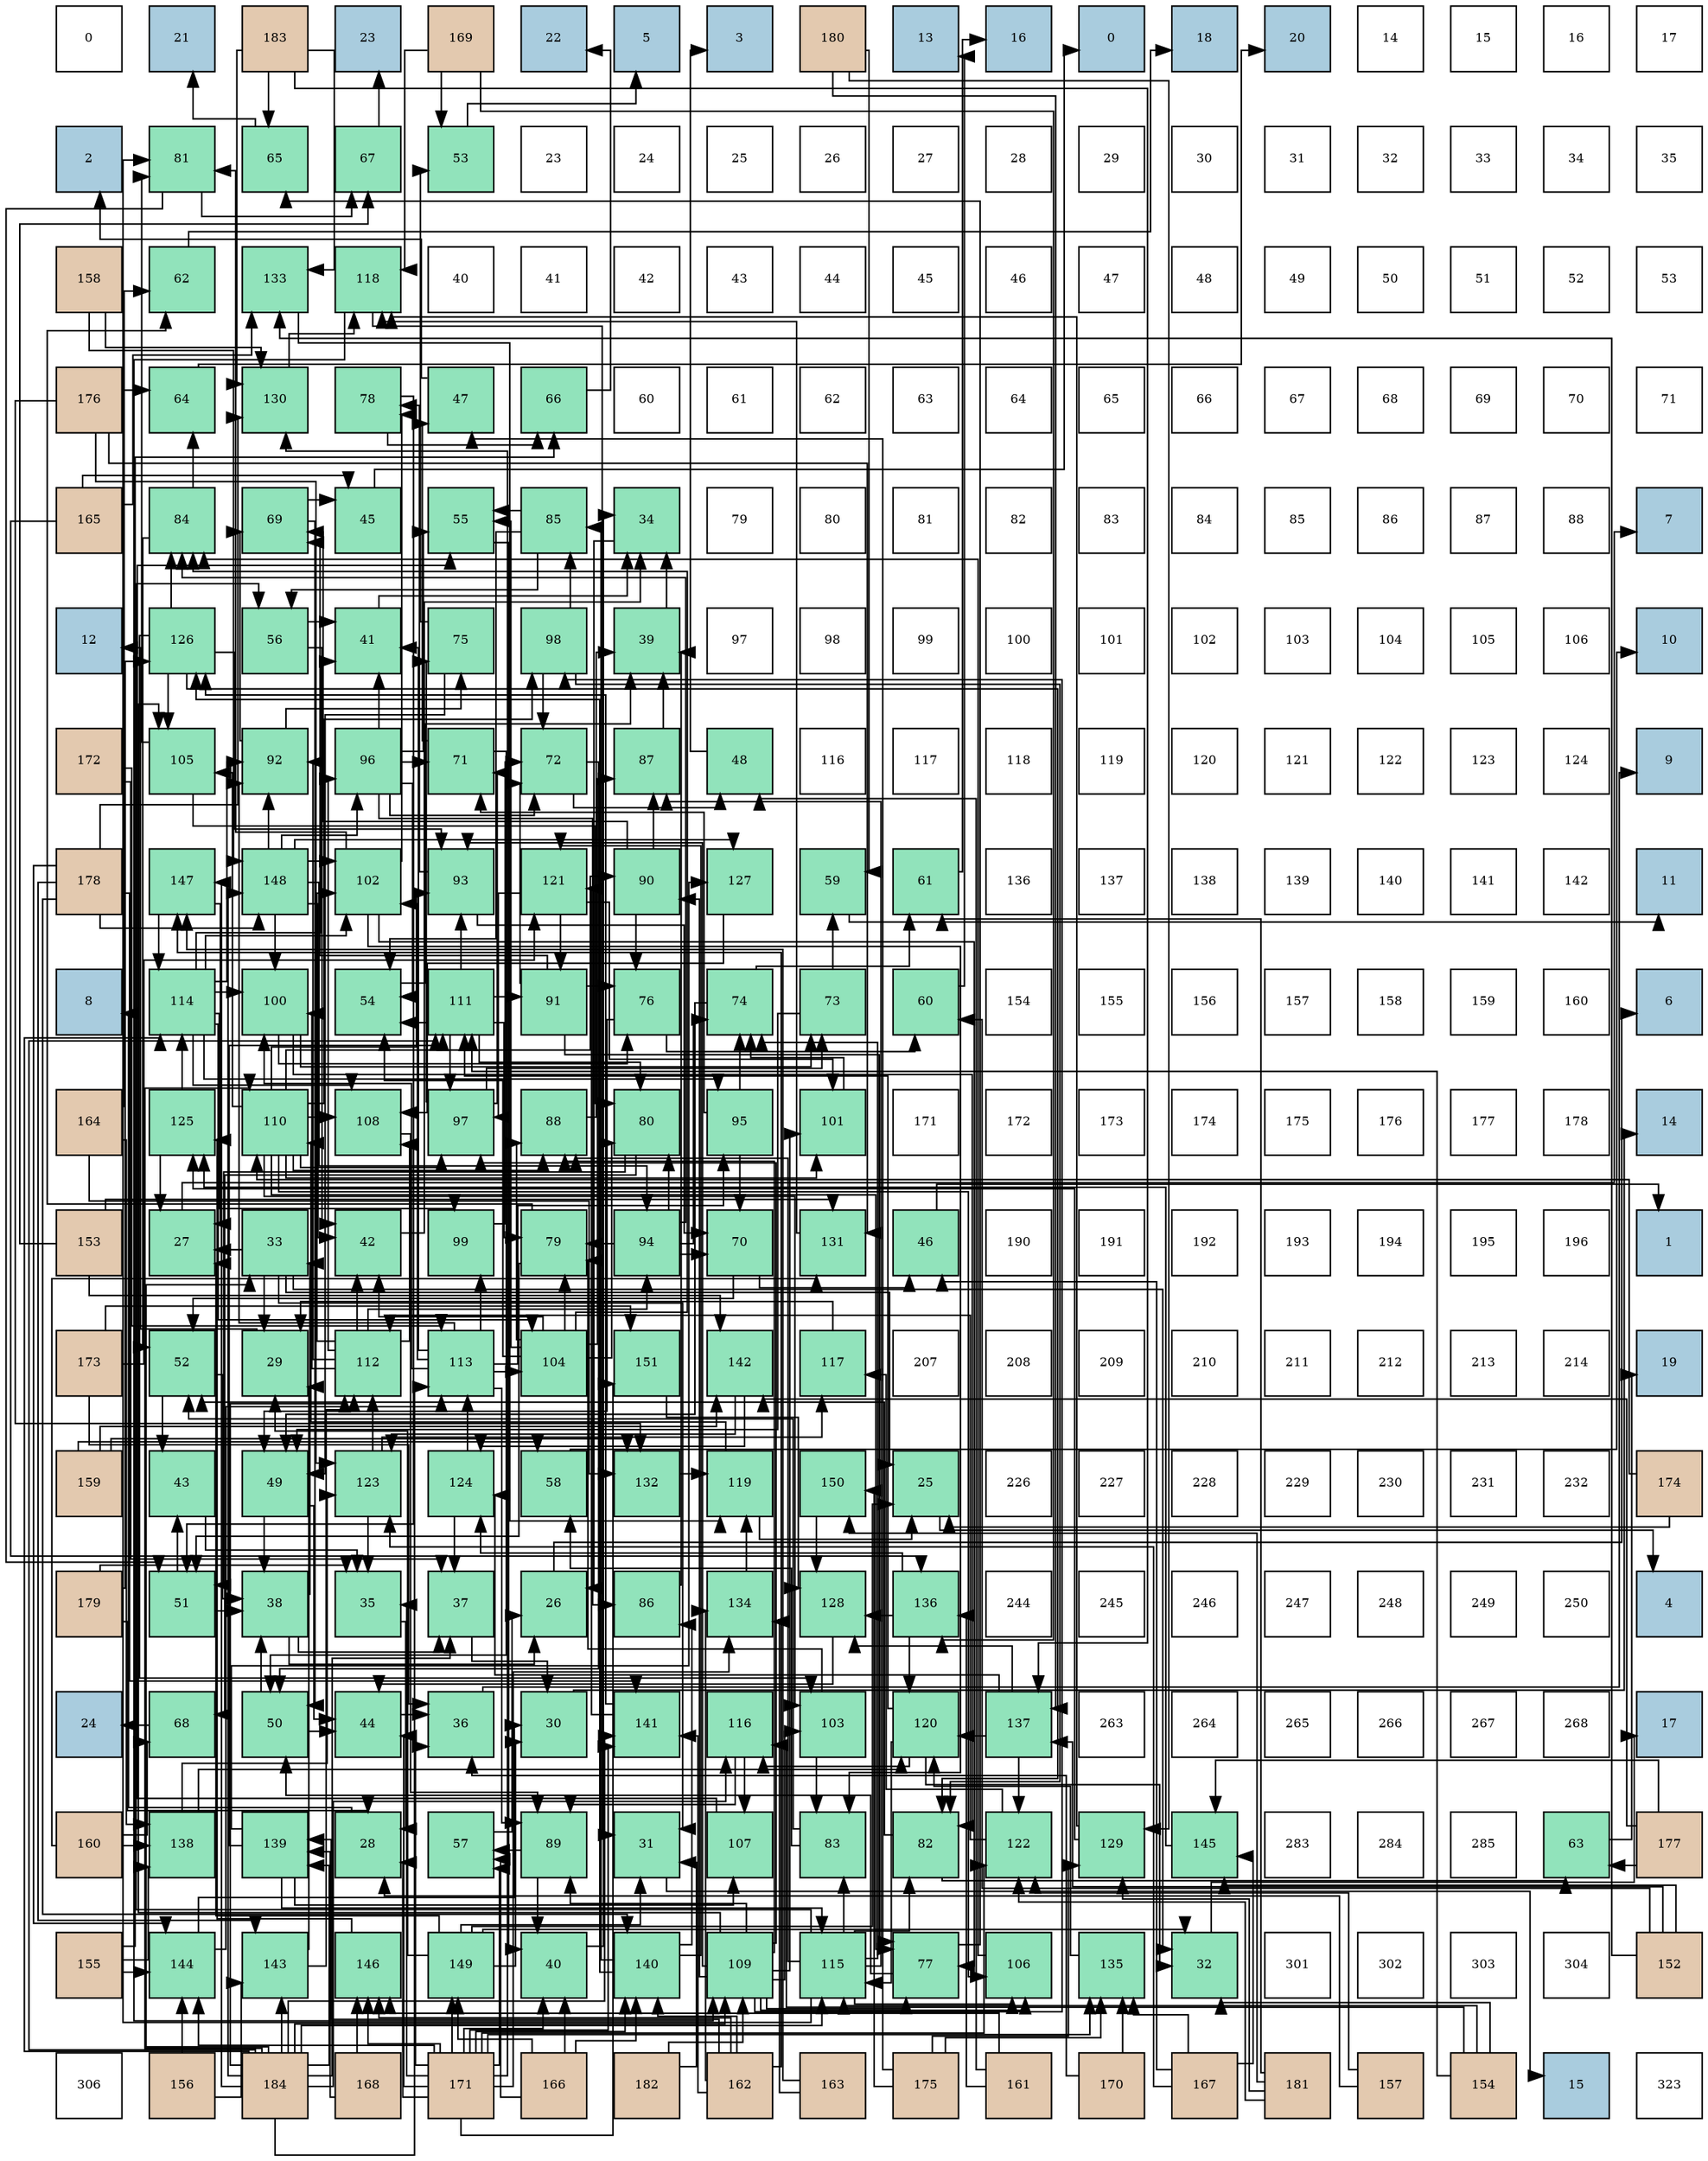 digraph layout{
 rankdir=TB;
 splines=ortho;
 node [style=filled shape=square fixedsize=true width=0.6];
0[label="0", fontsize=8, fillcolor="#ffffff"];
1[label="21", fontsize=8, fillcolor="#a9ccde"];
2[label="183", fontsize=8, fillcolor="#e3c9af"];
3[label="23", fontsize=8, fillcolor="#a9ccde"];
4[label="169", fontsize=8, fillcolor="#e3c9af"];
5[label="22", fontsize=8, fillcolor="#a9ccde"];
6[label="5", fontsize=8, fillcolor="#a9ccde"];
7[label="3", fontsize=8, fillcolor="#a9ccde"];
8[label="180", fontsize=8, fillcolor="#e3c9af"];
9[label="13", fontsize=8, fillcolor="#a9ccde"];
10[label="16", fontsize=8, fillcolor="#a9ccde"];
11[label="0", fontsize=8, fillcolor="#a9ccde"];
12[label="18", fontsize=8, fillcolor="#a9ccde"];
13[label="20", fontsize=8, fillcolor="#a9ccde"];
14[label="14", fontsize=8, fillcolor="#ffffff"];
15[label="15", fontsize=8, fillcolor="#ffffff"];
16[label="16", fontsize=8, fillcolor="#ffffff"];
17[label="17", fontsize=8, fillcolor="#ffffff"];
18[label="2", fontsize=8, fillcolor="#a9ccde"];
19[label="81", fontsize=8, fillcolor="#91e3bb"];
20[label="65", fontsize=8, fillcolor="#91e3bb"];
21[label="67", fontsize=8, fillcolor="#91e3bb"];
22[label="53", fontsize=8, fillcolor="#91e3bb"];
23[label="23", fontsize=8, fillcolor="#ffffff"];
24[label="24", fontsize=8, fillcolor="#ffffff"];
25[label="25", fontsize=8, fillcolor="#ffffff"];
26[label="26", fontsize=8, fillcolor="#ffffff"];
27[label="27", fontsize=8, fillcolor="#ffffff"];
28[label="28", fontsize=8, fillcolor="#ffffff"];
29[label="29", fontsize=8, fillcolor="#ffffff"];
30[label="30", fontsize=8, fillcolor="#ffffff"];
31[label="31", fontsize=8, fillcolor="#ffffff"];
32[label="32", fontsize=8, fillcolor="#ffffff"];
33[label="33", fontsize=8, fillcolor="#ffffff"];
34[label="34", fontsize=8, fillcolor="#ffffff"];
35[label="35", fontsize=8, fillcolor="#ffffff"];
36[label="158", fontsize=8, fillcolor="#e3c9af"];
37[label="62", fontsize=8, fillcolor="#91e3bb"];
38[label="133", fontsize=8, fillcolor="#91e3bb"];
39[label="118", fontsize=8, fillcolor="#91e3bb"];
40[label="40", fontsize=8, fillcolor="#ffffff"];
41[label="41", fontsize=8, fillcolor="#ffffff"];
42[label="42", fontsize=8, fillcolor="#ffffff"];
43[label="43", fontsize=8, fillcolor="#ffffff"];
44[label="44", fontsize=8, fillcolor="#ffffff"];
45[label="45", fontsize=8, fillcolor="#ffffff"];
46[label="46", fontsize=8, fillcolor="#ffffff"];
47[label="47", fontsize=8, fillcolor="#ffffff"];
48[label="48", fontsize=8, fillcolor="#ffffff"];
49[label="49", fontsize=8, fillcolor="#ffffff"];
50[label="50", fontsize=8, fillcolor="#ffffff"];
51[label="51", fontsize=8, fillcolor="#ffffff"];
52[label="52", fontsize=8, fillcolor="#ffffff"];
53[label="53", fontsize=8, fillcolor="#ffffff"];
54[label="176", fontsize=8, fillcolor="#e3c9af"];
55[label="64", fontsize=8, fillcolor="#91e3bb"];
56[label="130", fontsize=8, fillcolor="#91e3bb"];
57[label="78", fontsize=8, fillcolor="#91e3bb"];
58[label="47", fontsize=8, fillcolor="#91e3bb"];
59[label="66", fontsize=8, fillcolor="#91e3bb"];
60[label="60", fontsize=8, fillcolor="#ffffff"];
61[label="61", fontsize=8, fillcolor="#ffffff"];
62[label="62", fontsize=8, fillcolor="#ffffff"];
63[label="63", fontsize=8, fillcolor="#ffffff"];
64[label="64", fontsize=8, fillcolor="#ffffff"];
65[label="65", fontsize=8, fillcolor="#ffffff"];
66[label="66", fontsize=8, fillcolor="#ffffff"];
67[label="67", fontsize=8, fillcolor="#ffffff"];
68[label="68", fontsize=8, fillcolor="#ffffff"];
69[label="69", fontsize=8, fillcolor="#ffffff"];
70[label="70", fontsize=8, fillcolor="#ffffff"];
71[label="71", fontsize=8, fillcolor="#ffffff"];
72[label="165", fontsize=8, fillcolor="#e3c9af"];
73[label="84", fontsize=8, fillcolor="#91e3bb"];
74[label="69", fontsize=8, fillcolor="#91e3bb"];
75[label="45", fontsize=8, fillcolor="#91e3bb"];
76[label="55", fontsize=8, fillcolor="#91e3bb"];
77[label="85", fontsize=8, fillcolor="#91e3bb"];
78[label="34", fontsize=8, fillcolor="#91e3bb"];
79[label="79", fontsize=8, fillcolor="#ffffff"];
80[label="80", fontsize=8, fillcolor="#ffffff"];
81[label="81", fontsize=8, fillcolor="#ffffff"];
82[label="82", fontsize=8, fillcolor="#ffffff"];
83[label="83", fontsize=8, fillcolor="#ffffff"];
84[label="84", fontsize=8, fillcolor="#ffffff"];
85[label="85", fontsize=8, fillcolor="#ffffff"];
86[label="86", fontsize=8, fillcolor="#ffffff"];
87[label="87", fontsize=8, fillcolor="#ffffff"];
88[label="88", fontsize=8, fillcolor="#ffffff"];
89[label="7", fontsize=8, fillcolor="#a9ccde"];
90[label="12", fontsize=8, fillcolor="#a9ccde"];
91[label="126", fontsize=8, fillcolor="#91e3bb"];
92[label="56", fontsize=8, fillcolor="#91e3bb"];
93[label="41", fontsize=8, fillcolor="#91e3bb"];
94[label="75", fontsize=8, fillcolor="#91e3bb"];
95[label="98", fontsize=8, fillcolor="#91e3bb"];
96[label="39", fontsize=8, fillcolor="#91e3bb"];
97[label="97", fontsize=8, fillcolor="#ffffff"];
98[label="98", fontsize=8, fillcolor="#ffffff"];
99[label="99", fontsize=8, fillcolor="#ffffff"];
100[label="100", fontsize=8, fillcolor="#ffffff"];
101[label="101", fontsize=8, fillcolor="#ffffff"];
102[label="102", fontsize=8, fillcolor="#ffffff"];
103[label="103", fontsize=8, fillcolor="#ffffff"];
104[label="104", fontsize=8, fillcolor="#ffffff"];
105[label="105", fontsize=8, fillcolor="#ffffff"];
106[label="106", fontsize=8, fillcolor="#ffffff"];
107[label="10", fontsize=8, fillcolor="#a9ccde"];
108[label="172", fontsize=8, fillcolor="#e3c9af"];
109[label="105", fontsize=8, fillcolor="#91e3bb"];
110[label="92", fontsize=8, fillcolor="#91e3bb"];
111[label="96", fontsize=8, fillcolor="#91e3bb"];
112[label="71", fontsize=8, fillcolor="#91e3bb"];
113[label="72", fontsize=8, fillcolor="#91e3bb"];
114[label="87", fontsize=8, fillcolor="#91e3bb"];
115[label="48", fontsize=8, fillcolor="#91e3bb"];
116[label="116", fontsize=8, fillcolor="#ffffff"];
117[label="117", fontsize=8, fillcolor="#ffffff"];
118[label="118", fontsize=8, fillcolor="#ffffff"];
119[label="119", fontsize=8, fillcolor="#ffffff"];
120[label="120", fontsize=8, fillcolor="#ffffff"];
121[label="121", fontsize=8, fillcolor="#ffffff"];
122[label="122", fontsize=8, fillcolor="#ffffff"];
123[label="123", fontsize=8, fillcolor="#ffffff"];
124[label="124", fontsize=8, fillcolor="#ffffff"];
125[label="9", fontsize=8, fillcolor="#a9ccde"];
126[label="178", fontsize=8, fillcolor="#e3c9af"];
127[label="147", fontsize=8, fillcolor="#91e3bb"];
128[label="148", fontsize=8, fillcolor="#91e3bb"];
129[label="102", fontsize=8, fillcolor="#91e3bb"];
130[label="93", fontsize=8, fillcolor="#91e3bb"];
131[label="121", fontsize=8, fillcolor="#91e3bb"];
132[label="90", fontsize=8, fillcolor="#91e3bb"];
133[label="127", fontsize=8, fillcolor="#91e3bb"];
134[label="59", fontsize=8, fillcolor="#91e3bb"];
135[label="61", fontsize=8, fillcolor="#91e3bb"];
136[label="136", fontsize=8, fillcolor="#ffffff"];
137[label="137", fontsize=8, fillcolor="#ffffff"];
138[label="138", fontsize=8, fillcolor="#ffffff"];
139[label="139", fontsize=8, fillcolor="#ffffff"];
140[label="140", fontsize=8, fillcolor="#ffffff"];
141[label="141", fontsize=8, fillcolor="#ffffff"];
142[label="142", fontsize=8, fillcolor="#ffffff"];
143[label="11", fontsize=8, fillcolor="#a9ccde"];
144[label="8", fontsize=8, fillcolor="#a9ccde"];
145[label="114", fontsize=8, fillcolor="#91e3bb"];
146[label="100", fontsize=8, fillcolor="#91e3bb"];
147[label="54", fontsize=8, fillcolor="#91e3bb"];
148[label="111", fontsize=8, fillcolor="#91e3bb"];
149[label="91", fontsize=8, fillcolor="#91e3bb"];
150[label="76", fontsize=8, fillcolor="#91e3bb"];
151[label="74", fontsize=8, fillcolor="#91e3bb"];
152[label="73", fontsize=8, fillcolor="#91e3bb"];
153[label="60", fontsize=8, fillcolor="#91e3bb"];
154[label="154", fontsize=8, fillcolor="#ffffff"];
155[label="155", fontsize=8, fillcolor="#ffffff"];
156[label="156", fontsize=8, fillcolor="#ffffff"];
157[label="157", fontsize=8, fillcolor="#ffffff"];
158[label="158", fontsize=8, fillcolor="#ffffff"];
159[label="159", fontsize=8, fillcolor="#ffffff"];
160[label="160", fontsize=8, fillcolor="#ffffff"];
161[label="6", fontsize=8, fillcolor="#a9ccde"];
162[label="164", fontsize=8, fillcolor="#e3c9af"];
163[label="125", fontsize=8, fillcolor="#91e3bb"];
164[label="110", fontsize=8, fillcolor="#91e3bb"];
165[label="108", fontsize=8, fillcolor="#91e3bb"];
166[label="97", fontsize=8, fillcolor="#91e3bb"];
167[label="88", fontsize=8, fillcolor="#91e3bb"];
168[label="80", fontsize=8, fillcolor="#91e3bb"];
169[label="95", fontsize=8, fillcolor="#91e3bb"];
170[label="101", fontsize=8, fillcolor="#91e3bb"];
171[label="171", fontsize=8, fillcolor="#ffffff"];
172[label="172", fontsize=8, fillcolor="#ffffff"];
173[label="173", fontsize=8, fillcolor="#ffffff"];
174[label="174", fontsize=8, fillcolor="#ffffff"];
175[label="175", fontsize=8, fillcolor="#ffffff"];
176[label="176", fontsize=8, fillcolor="#ffffff"];
177[label="177", fontsize=8, fillcolor="#ffffff"];
178[label="178", fontsize=8, fillcolor="#ffffff"];
179[label="14", fontsize=8, fillcolor="#a9ccde"];
180[label="153", fontsize=8, fillcolor="#e3c9af"];
181[label="27", fontsize=8, fillcolor="#91e3bb"];
182[label="33", fontsize=8, fillcolor="#91e3bb"];
183[label="42", fontsize=8, fillcolor="#91e3bb"];
184[label="99", fontsize=8, fillcolor="#91e3bb"];
185[label="79", fontsize=8, fillcolor="#91e3bb"];
186[label="94", fontsize=8, fillcolor="#91e3bb"];
187[label="70", fontsize=8, fillcolor="#91e3bb"];
188[label="131", fontsize=8, fillcolor="#91e3bb"];
189[label="46", fontsize=8, fillcolor="#91e3bb"];
190[label="190", fontsize=8, fillcolor="#ffffff"];
191[label="191", fontsize=8, fillcolor="#ffffff"];
192[label="192", fontsize=8, fillcolor="#ffffff"];
193[label="193", fontsize=8, fillcolor="#ffffff"];
194[label="194", fontsize=8, fillcolor="#ffffff"];
195[label="195", fontsize=8, fillcolor="#ffffff"];
196[label="196", fontsize=8, fillcolor="#ffffff"];
197[label="1", fontsize=8, fillcolor="#a9ccde"];
198[label="173", fontsize=8, fillcolor="#e3c9af"];
199[label="52", fontsize=8, fillcolor="#91e3bb"];
200[label="29", fontsize=8, fillcolor="#91e3bb"];
201[label="112", fontsize=8, fillcolor="#91e3bb"];
202[label="113", fontsize=8, fillcolor="#91e3bb"];
203[label="104", fontsize=8, fillcolor="#91e3bb"];
204[label="151", fontsize=8, fillcolor="#91e3bb"];
205[label="142", fontsize=8, fillcolor="#91e3bb"];
206[label="117", fontsize=8, fillcolor="#91e3bb"];
207[label="207", fontsize=8, fillcolor="#ffffff"];
208[label="208", fontsize=8, fillcolor="#ffffff"];
209[label="209", fontsize=8, fillcolor="#ffffff"];
210[label="210", fontsize=8, fillcolor="#ffffff"];
211[label="211", fontsize=8, fillcolor="#ffffff"];
212[label="212", fontsize=8, fillcolor="#ffffff"];
213[label="213", fontsize=8, fillcolor="#ffffff"];
214[label="214", fontsize=8, fillcolor="#ffffff"];
215[label="19", fontsize=8, fillcolor="#a9ccde"];
216[label="159", fontsize=8, fillcolor="#e3c9af"];
217[label="43", fontsize=8, fillcolor="#91e3bb"];
218[label="49", fontsize=8, fillcolor="#91e3bb"];
219[label="123", fontsize=8, fillcolor="#91e3bb"];
220[label="124", fontsize=8, fillcolor="#91e3bb"];
221[label="58", fontsize=8, fillcolor="#91e3bb"];
222[label="132", fontsize=8, fillcolor="#91e3bb"];
223[label="119", fontsize=8, fillcolor="#91e3bb"];
224[label="150", fontsize=8, fillcolor="#91e3bb"];
225[label="25", fontsize=8, fillcolor="#91e3bb"];
226[label="226", fontsize=8, fillcolor="#ffffff"];
227[label="227", fontsize=8, fillcolor="#ffffff"];
228[label="228", fontsize=8, fillcolor="#ffffff"];
229[label="229", fontsize=8, fillcolor="#ffffff"];
230[label="230", fontsize=8, fillcolor="#ffffff"];
231[label="231", fontsize=8, fillcolor="#ffffff"];
232[label="232", fontsize=8, fillcolor="#ffffff"];
233[label="174", fontsize=8, fillcolor="#e3c9af"];
234[label="179", fontsize=8, fillcolor="#e3c9af"];
235[label="51", fontsize=8, fillcolor="#91e3bb"];
236[label="38", fontsize=8, fillcolor="#91e3bb"];
237[label="35", fontsize=8, fillcolor="#91e3bb"];
238[label="37", fontsize=8, fillcolor="#91e3bb"];
239[label="26", fontsize=8, fillcolor="#91e3bb"];
240[label="86", fontsize=8, fillcolor="#91e3bb"];
241[label="134", fontsize=8, fillcolor="#91e3bb"];
242[label="128", fontsize=8, fillcolor="#91e3bb"];
243[label="136", fontsize=8, fillcolor="#91e3bb"];
244[label="244", fontsize=8, fillcolor="#ffffff"];
245[label="245", fontsize=8, fillcolor="#ffffff"];
246[label="246", fontsize=8, fillcolor="#ffffff"];
247[label="247", fontsize=8, fillcolor="#ffffff"];
248[label="248", fontsize=8, fillcolor="#ffffff"];
249[label="249", fontsize=8, fillcolor="#ffffff"];
250[label="250", fontsize=8, fillcolor="#ffffff"];
251[label="4", fontsize=8, fillcolor="#a9ccde"];
252[label="24", fontsize=8, fillcolor="#a9ccde"];
253[label="68", fontsize=8, fillcolor="#91e3bb"];
254[label="50", fontsize=8, fillcolor="#91e3bb"];
255[label="44", fontsize=8, fillcolor="#91e3bb"];
256[label="36", fontsize=8, fillcolor="#91e3bb"];
257[label="30", fontsize=8, fillcolor="#91e3bb"];
258[label="141", fontsize=8, fillcolor="#91e3bb"];
259[label="116", fontsize=8, fillcolor="#91e3bb"];
260[label="103", fontsize=8, fillcolor="#91e3bb"];
261[label="120", fontsize=8, fillcolor="#91e3bb"];
262[label="137", fontsize=8, fillcolor="#91e3bb"];
263[label="263", fontsize=8, fillcolor="#ffffff"];
264[label="264", fontsize=8, fillcolor="#ffffff"];
265[label="265", fontsize=8, fillcolor="#ffffff"];
266[label="266", fontsize=8, fillcolor="#ffffff"];
267[label="267", fontsize=8, fillcolor="#ffffff"];
268[label="268", fontsize=8, fillcolor="#ffffff"];
269[label="17", fontsize=8, fillcolor="#a9ccde"];
270[label="160", fontsize=8, fillcolor="#e3c9af"];
271[label="138", fontsize=8, fillcolor="#91e3bb"];
272[label="139", fontsize=8, fillcolor="#91e3bb"];
273[label="28", fontsize=8, fillcolor="#91e3bb"];
274[label="57", fontsize=8, fillcolor="#91e3bb"];
275[label="89", fontsize=8, fillcolor="#91e3bb"];
276[label="31", fontsize=8, fillcolor="#91e3bb"];
277[label="107", fontsize=8, fillcolor="#91e3bb"];
278[label="83", fontsize=8, fillcolor="#91e3bb"];
279[label="82", fontsize=8, fillcolor="#91e3bb"];
280[label="122", fontsize=8, fillcolor="#91e3bb"];
281[label="129", fontsize=8, fillcolor="#91e3bb"];
282[label="145", fontsize=8, fillcolor="#91e3bb"];
283[label="283", fontsize=8, fillcolor="#ffffff"];
284[label="284", fontsize=8, fillcolor="#ffffff"];
285[label="285", fontsize=8, fillcolor="#ffffff"];
286[label="63", fontsize=8, fillcolor="#91e3bb"];
287[label="177", fontsize=8, fillcolor="#e3c9af"];
288[label="155", fontsize=8, fillcolor="#e3c9af"];
289[label="144", fontsize=8, fillcolor="#91e3bb"];
290[label="143", fontsize=8, fillcolor="#91e3bb"];
291[label="146", fontsize=8, fillcolor="#91e3bb"];
292[label="149", fontsize=8, fillcolor="#91e3bb"];
293[label="40", fontsize=8, fillcolor="#91e3bb"];
294[label="140", fontsize=8, fillcolor="#91e3bb"];
295[label="109", fontsize=8, fillcolor="#91e3bb"];
296[label="115", fontsize=8, fillcolor="#91e3bb"];
297[label="77", fontsize=8, fillcolor="#91e3bb"];
298[label="106", fontsize=8, fillcolor="#91e3bb"];
299[label="135", fontsize=8, fillcolor="#91e3bb"];
300[label="32", fontsize=8, fillcolor="#91e3bb"];
301[label="301", fontsize=8, fillcolor="#ffffff"];
302[label="302", fontsize=8, fillcolor="#ffffff"];
303[label="303", fontsize=8, fillcolor="#ffffff"];
304[label="304", fontsize=8, fillcolor="#ffffff"];
305[label="152", fontsize=8, fillcolor="#e3c9af"];
306[label="306", fontsize=8, fillcolor="#ffffff"];
307[label="156", fontsize=8, fillcolor="#e3c9af"];
308[label="184", fontsize=8, fillcolor="#e3c9af"];
309[label="168", fontsize=8, fillcolor="#e3c9af"];
310[label="171", fontsize=8, fillcolor="#e3c9af"];
311[label="166", fontsize=8, fillcolor="#e3c9af"];
312[label="182", fontsize=8, fillcolor="#e3c9af"];
313[label="162", fontsize=8, fillcolor="#e3c9af"];
314[label="163", fontsize=8, fillcolor="#e3c9af"];
315[label="175", fontsize=8, fillcolor="#e3c9af"];
316[label="161", fontsize=8, fillcolor="#e3c9af"];
317[label="170", fontsize=8, fillcolor="#e3c9af"];
318[label="167", fontsize=8, fillcolor="#e3c9af"];
319[label="181", fontsize=8, fillcolor="#e3c9af"];
320[label="157", fontsize=8, fillcolor="#e3c9af"];
321[label="154", fontsize=8, fillcolor="#e3c9af"];
322[label="15", fontsize=8, fillcolor="#a9ccde"];
323[label="323", fontsize=8, fillcolor="#ffffff"];
edge [constraint=false, style=vis];225 -> 251;
239 -> 161;
181 -> 89;
273 -> 144;
200 -> 90;
257 -> 179;
276 -> 322;
300 -> 269;
182 -> 225;
182 -> 181;
182 -> 200;
182 -> 276;
182 -> 300;
78 -> 239;
237 -> 273;
256 -> 125;
238 -> 257;
236 -> 239;
236 -> 182;
236 -> 238;
96 -> 78;
293 -> 78;
93 -> 78;
183 -> 78;
217 -> 237;
255 -> 256;
75 -> 11;
189 -> 197;
58 -> 18;
115 -> 7;
218 -> 236;
218 -> 255;
254 -> 236;
254 -> 255;
235 -> 236;
235 -> 217;
199 -> 236;
199 -> 217;
22 -> 6;
147 -> 96;
76 -> 293;
92 -> 93;
92 -> 183;
274 -> 239;
221 -> 107;
134 -> 143;
153 -> 9;
135 -> 10;
37 -> 12;
286 -> 215;
55 -> 13;
20 -> 1;
59 -> 5;
21 -> 3;
253 -> 252;
74 -> 75;
74 -> 254;
187 -> 189;
187 -> 199;
112 -> 58;
112 -> 254;
113 -> 115;
113 -> 254;
152 -> 218;
152 -> 134;
151 -> 218;
151 -> 135;
94 -> 218;
94 -> 22;
150 -> 218;
150 -> 153;
297 -> 254;
297 -> 20;
57 -> 235;
57 -> 59;
185 -> 235;
185 -> 37;
168 -> 235;
168 -> 253;
19 -> 235;
19 -> 21;
279 -> 199;
279 -> 286;
278 -> 199;
278 -> 221;
73 -> 199;
73 -> 55;
77 -> 147;
77 -> 76;
77 -> 92;
240 -> 96;
114 -> 96;
167 -> 96;
275 -> 293;
275 -> 274;
132 -> 74;
132 -> 150;
132 -> 114;
149 -> 74;
149 -> 113;
149 -> 150;
149 -> 297;
110 -> 74;
110 -> 94;
130 -> 187;
130 -> 57;
186 -> 187;
186 -> 151;
186 -> 185;
186 -> 168;
186 -> 73;
169 -> 187;
169 -> 112;
169 -> 151;
111 -> 93;
111 -> 147;
111 -> 76;
111 -> 112;
111 -> 113;
111 -> 240;
166 -> 112;
166 -> 152;
166 -> 94;
95 -> 113;
95 -> 279;
95 -> 77;
184 -> 113;
146 -> 152;
146 -> 150;
146 -> 279;
170 -> 151;
129 -> 297;
129 -> 57;
129 -> 19;
129 -> 278;
260 -> 185;
260 -> 278;
203 -> 183;
203 -> 147;
203 -> 76;
203 -> 185;
203 -> 168;
203 -> 73;
203 -> 114;
203 -> 167;
109 -> 168;
109 -> 19;
298 -> 73;
277 -> 76;
165 -> 275;
295 -> 297;
295 -> 167;
295 -> 275;
295 -> 132;
295 -> 130;
295 -> 166;
295 -> 95;
295 -> 170;
295 -> 260;
295 -> 109;
295 -> 298;
164 -> 297;
164 -> 167;
164 -> 132;
164 -> 130;
164 -> 166;
164 -> 95;
164 -> 170;
164 -> 260;
164 -> 109;
164 -> 298;
164 -> 165;
148 -> 147;
148 -> 185;
148 -> 168;
148 -> 149;
148 -> 130;
148 -> 166;
201 -> 183;
201 -> 110;
201 -> 186;
201 -> 111;
201 -> 146;
201 -> 129;
201 -> 165;
202 -> 93;
202 -> 275;
202 -> 110;
202 -> 169;
202 -> 184;
202 -> 146;
202 -> 129;
202 -> 203;
145 -> 93;
145 -> 110;
145 -> 169;
145 -> 184;
145 -> 146;
145 -> 129;
145 -> 203;
145 -> 165;
296 -> 92;
296 -> 151;
296 -> 19;
296 -> 279;
296 -> 278;
296 -> 114;
296 -> 167;
296 -> 298;
259 -> 275;
259 -> 277;
206 -> 200;
39 -> 276;
39 -> 295;
223 -> 225;
223 -> 164;
261 -> 300;
261 -> 148;
261 -> 296;
261 -> 259;
131 -> 149;
131 -> 166;
131 -> 170;
280 -> 201;
280 -> 206;
219 -> 237;
219 -> 201;
219 -> 206;
220 -> 238;
220 -> 202;
163 -> 181;
163 -> 145;
91 -> 279;
91 -> 73;
91 -> 130;
91 -> 260;
91 -> 109;
133 -> 165;
242 -> 255;
281 -> 39;
281 -> 163;
56 -> 39;
188 -> 39;
222 -> 223;
38 -> 223;
241 -> 223;
299 -> 261;
243 -> 261;
243 -> 220;
243 -> 242;
262 -> 261;
262 -> 280;
262 -> 220;
262 -> 242;
271 -> 261;
271 -> 219;
272 -> 277;
272 -> 148;
272 -> 296;
272 -> 133;
294 -> 77;
294 -> 240;
294 -> 131;
294 -> 91;
258 -> 131;
258 -> 91;
205 -> 219;
205 -> 220;
290 -> 200;
290 -> 201;
289 -> 257;
289 -> 202;
282 -> 163;
291 -> 163;
127 -> 181;
127 -> 145;
128 -> 183;
128 -> 110;
128 -> 186;
128 -> 111;
128 -> 146;
128 -> 129;
128 -> 133;
292 -> 225;
292 -> 181;
292 -> 200;
292 -> 257;
292 -> 276;
292 -> 300;
224 -> 242;
204 -> 242;
305 -> 153;
305 -> 38;
305 -> 262;
305 -> 282;
180 -> 21;
180 -> 188;
180 -> 205;
321 -> 300;
321 -> 148;
321 -> 296;
321 -> 259;
288 -> 59;
288 -> 271;
288 -> 289;
307 -> 290;
307 -> 289;
320 -> 273;
320 -> 280;
36 -> 56;
36 -> 128;
216 -> 221;
216 -> 222;
216 -> 205;
270 -> 253;
270 -> 188;
270 -> 271;
316 -> 115;
316 -> 243;
316 -> 291;
313 -> 241;
313 -> 272;
313 -> 294;
313 -> 258;
313 -> 291;
313 -> 127;
314 -> 241;
314 -> 127;
162 -> 37;
162 -> 222;
162 -> 271;
72 -> 75;
72 -> 38;
72 -> 243;
311 -> 293;
311 -> 274;
311 -> 294;
311 -> 292;
318 -> 189;
318 -> 219;
318 -> 299;
318 -> 282;
309 -> 272;
309 -> 291;
4 -> 22;
4 -> 39;
4 -> 243;
317 -> 256;
317 -> 299;
310 -> 273;
310 -> 237;
310 -> 256;
310 -> 293;
310 -> 255;
310 -> 274;
310 -> 280;
310 -> 56;
310 -> 241;
310 -> 299;
310 -> 294;
310 -> 258;
310 -> 289;
310 -> 291;
310 -> 292;
310 -> 204;
108 -> 238;
108 -> 202;
198 -> 256;
198 -> 131;
198 -> 204;
233 -> 225;
233 -> 164;
315 -> 58;
315 -> 281;
315 -> 299;
315 -> 224;
54 -> 55;
54 -> 219;
54 -> 188;
54 -> 222;
287 -> 286;
287 -> 205;
287 -> 282;
126 -> 56;
126 -> 294;
126 -> 258;
126 -> 290;
126 -> 289;
126 -> 128;
234 -> 273;
234 -> 237;
234 -> 91;
8 -> 134;
8 -> 281;
8 -> 262;
319 -> 135;
319 -> 280;
319 -> 281;
319 -> 224;
312 -> 276;
312 -> 295;
2 -> 20;
2 -> 56;
2 -> 38;
2 -> 262;
308 -> 182;
308 -> 238;
308 -> 295;
308 -> 164;
308 -> 148;
308 -> 201;
308 -> 202;
308 -> 145;
308 -> 296;
308 -> 259;
308 -> 272;
308 -> 258;
308 -> 290;
308 -> 127;
308 -> 128;
edge [constraint=true, style=invis];
0 -> 18 -> 36 -> 54 -> 72 -> 90 -> 108 -> 126 -> 144 -> 162 -> 180 -> 198 -> 216 -> 234 -> 252 -> 270 -> 288 -> 306;
1 -> 19 -> 37 -> 55 -> 73 -> 91 -> 109 -> 127 -> 145 -> 163 -> 181 -> 199 -> 217 -> 235 -> 253 -> 271 -> 289 -> 307;
2 -> 20 -> 38 -> 56 -> 74 -> 92 -> 110 -> 128 -> 146 -> 164 -> 182 -> 200 -> 218 -> 236 -> 254 -> 272 -> 290 -> 308;
3 -> 21 -> 39 -> 57 -> 75 -> 93 -> 111 -> 129 -> 147 -> 165 -> 183 -> 201 -> 219 -> 237 -> 255 -> 273 -> 291 -> 309;
4 -> 22 -> 40 -> 58 -> 76 -> 94 -> 112 -> 130 -> 148 -> 166 -> 184 -> 202 -> 220 -> 238 -> 256 -> 274 -> 292 -> 310;
5 -> 23 -> 41 -> 59 -> 77 -> 95 -> 113 -> 131 -> 149 -> 167 -> 185 -> 203 -> 221 -> 239 -> 257 -> 275 -> 293 -> 311;
6 -> 24 -> 42 -> 60 -> 78 -> 96 -> 114 -> 132 -> 150 -> 168 -> 186 -> 204 -> 222 -> 240 -> 258 -> 276 -> 294 -> 312;
7 -> 25 -> 43 -> 61 -> 79 -> 97 -> 115 -> 133 -> 151 -> 169 -> 187 -> 205 -> 223 -> 241 -> 259 -> 277 -> 295 -> 313;
8 -> 26 -> 44 -> 62 -> 80 -> 98 -> 116 -> 134 -> 152 -> 170 -> 188 -> 206 -> 224 -> 242 -> 260 -> 278 -> 296 -> 314;
9 -> 27 -> 45 -> 63 -> 81 -> 99 -> 117 -> 135 -> 153 -> 171 -> 189 -> 207 -> 225 -> 243 -> 261 -> 279 -> 297 -> 315;
10 -> 28 -> 46 -> 64 -> 82 -> 100 -> 118 -> 136 -> 154 -> 172 -> 190 -> 208 -> 226 -> 244 -> 262 -> 280 -> 298 -> 316;
11 -> 29 -> 47 -> 65 -> 83 -> 101 -> 119 -> 137 -> 155 -> 173 -> 191 -> 209 -> 227 -> 245 -> 263 -> 281 -> 299 -> 317;
12 -> 30 -> 48 -> 66 -> 84 -> 102 -> 120 -> 138 -> 156 -> 174 -> 192 -> 210 -> 228 -> 246 -> 264 -> 282 -> 300 -> 318;
13 -> 31 -> 49 -> 67 -> 85 -> 103 -> 121 -> 139 -> 157 -> 175 -> 193 -> 211 -> 229 -> 247 -> 265 -> 283 -> 301 -> 319;
14 -> 32 -> 50 -> 68 -> 86 -> 104 -> 122 -> 140 -> 158 -> 176 -> 194 -> 212 -> 230 -> 248 -> 266 -> 284 -> 302 -> 320;
15 -> 33 -> 51 -> 69 -> 87 -> 105 -> 123 -> 141 -> 159 -> 177 -> 195 -> 213 -> 231 -> 249 -> 267 -> 285 -> 303 -> 321;
16 -> 34 -> 52 -> 70 -> 88 -> 106 -> 124 -> 142 -> 160 -> 178 -> 196 -> 214 -> 232 -> 250 -> 268 -> 286 -> 304 -> 322;
17 -> 35 -> 53 -> 71 -> 89 -> 107 -> 125 -> 143 -> 161 -> 179 -> 197 -> 215 -> 233 -> 251 -> 269 -> 287 -> 305 -> 323;
rank = same {0 -> 1 -> 2 -> 3 -> 4 -> 5 -> 6 -> 7 -> 8 -> 9 -> 10 -> 11 -> 12 -> 13 -> 14 -> 15 -> 16 -> 17};
rank = same {18 -> 19 -> 20 -> 21 -> 22 -> 23 -> 24 -> 25 -> 26 -> 27 -> 28 -> 29 -> 30 -> 31 -> 32 -> 33 -> 34 -> 35};
rank = same {36 -> 37 -> 38 -> 39 -> 40 -> 41 -> 42 -> 43 -> 44 -> 45 -> 46 -> 47 -> 48 -> 49 -> 50 -> 51 -> 52 -> 53};
rank = same {54 -> 55 -> 56 -> 57 -> 58 -> 59 -> 60 -> 61 -> 62 -> 63 -> 64 -> 65 -> 66 -> 67 -> 68 -> 69 -> 70 -> 71};
rank = same {72 -> 73 -> 74 -> 75 -> 76 -> 77 -> 78 -> 79 -> 80 -> 81 -> 82 -> 83 -> 84 -> 85 -> 86 -> 87 -> 88 -> 89};
rank = same {90 -> 91 -> 92 -> 93 -> 94 -> 95 -> 96 -> 97 -> 98 -> 99 -> 100 -> 101 -> 102 -> 103 -> 104 -> 105 -> 106 -> 107};
rank = same {108 -> 109 -> 110 -> 111 -> 112 -> 113 -> 114 -> 115 -> 116 -> 117 -> 118 -> 119 -> 120 -> 121 -> 122 -> 123 -> 124 -> 125};
rank = same {126 -> 127 -> 128 -> 129 -> 130 -> 131 -> 132 -> 133 -> 134 -> 135 -> 136 -> 137 -> 138 -> 139 -> 140 -> 141 -> 142 -> 143};
rank = same {144 -> 145 -> 146 -> 147 -> 148 -> 149 -> 150 -> 151 -> 152 -> 153 -> 154 -> 155 -> 156 -> 157 -> 158 -> 159 -> 160 -> 161};
rank = same {162 -> 163 -> 164 -> 165 -> 166 -> 167 -> 168 -> 169 -> 170 -> 171 -> 172 -> 173 -> 174 -> 175 -> 176 -> 177 -> 178 -> 179};
rank = same {180 -> 181 -> 182 -> 183 -> 184 -> 185 -> 186 -> 187 -> 188 -> 189 -> 190 -> 191 -> 192 -> 193 -> 194 -> 195 -> 196 -> 197};
rank = same {198 -> 199 -> 200 -> 201 -> 202 -> 203 -> 204 -> 205 -> 206 -> 207 -> 208 -> 209 -> 210 -> 211 -> 212 -> 213 -> 214 -> 215};
rank = same {216 -> 217 -> 218 -> 219 -> 220 -> 221 -> 222 -> 223 -> 224 -> 225 -> 226 -> 227 -> 228 -> 229 -> 230 -> 231 -> 232 -> 233};
rank = same {234 -> 235 -> 236 -> 237 -> 238 -> 239 -> 240 -> 241 -> 242 -> 243 -> 244 -> 245 -> 246 -> 247 -> 248 -> 249 -> 250 -> 251};
rank = same {252 -> 253 -> 254 -> 255 -> 256 -> 257 -> 258 -> 259 -> 260 -> 261 -> 262 -> 263 -> 264 -> 265 -> 266 -> 267 -> 268 -> 269};
rank = same {270 -> 271 -> 272 -> 273 -> 274 -> 275 -> 276 -> 277 -> 278 -> 279 -> 280 -> 281 -> 282 -> 283 -> 284 -> 285 -> 286 -> 287};
rank = same {288 -> 289 -> 290 -> 291 -> 292 -> 293 -> 294 -> 295 -> 296 -> 297 -> 298 -> 299 -> 300 -> 301 -> 302 -> 303 -> 304 -> 305};
rank = same {306 -> 307 -> 308 -> 309 -> 310 -> 311 -> 312 -> 313 -> 314 -> 315 -> 316 -> 317 -> 318 -> 319 -> 320 -> 321 -> 322 -> 323};
}